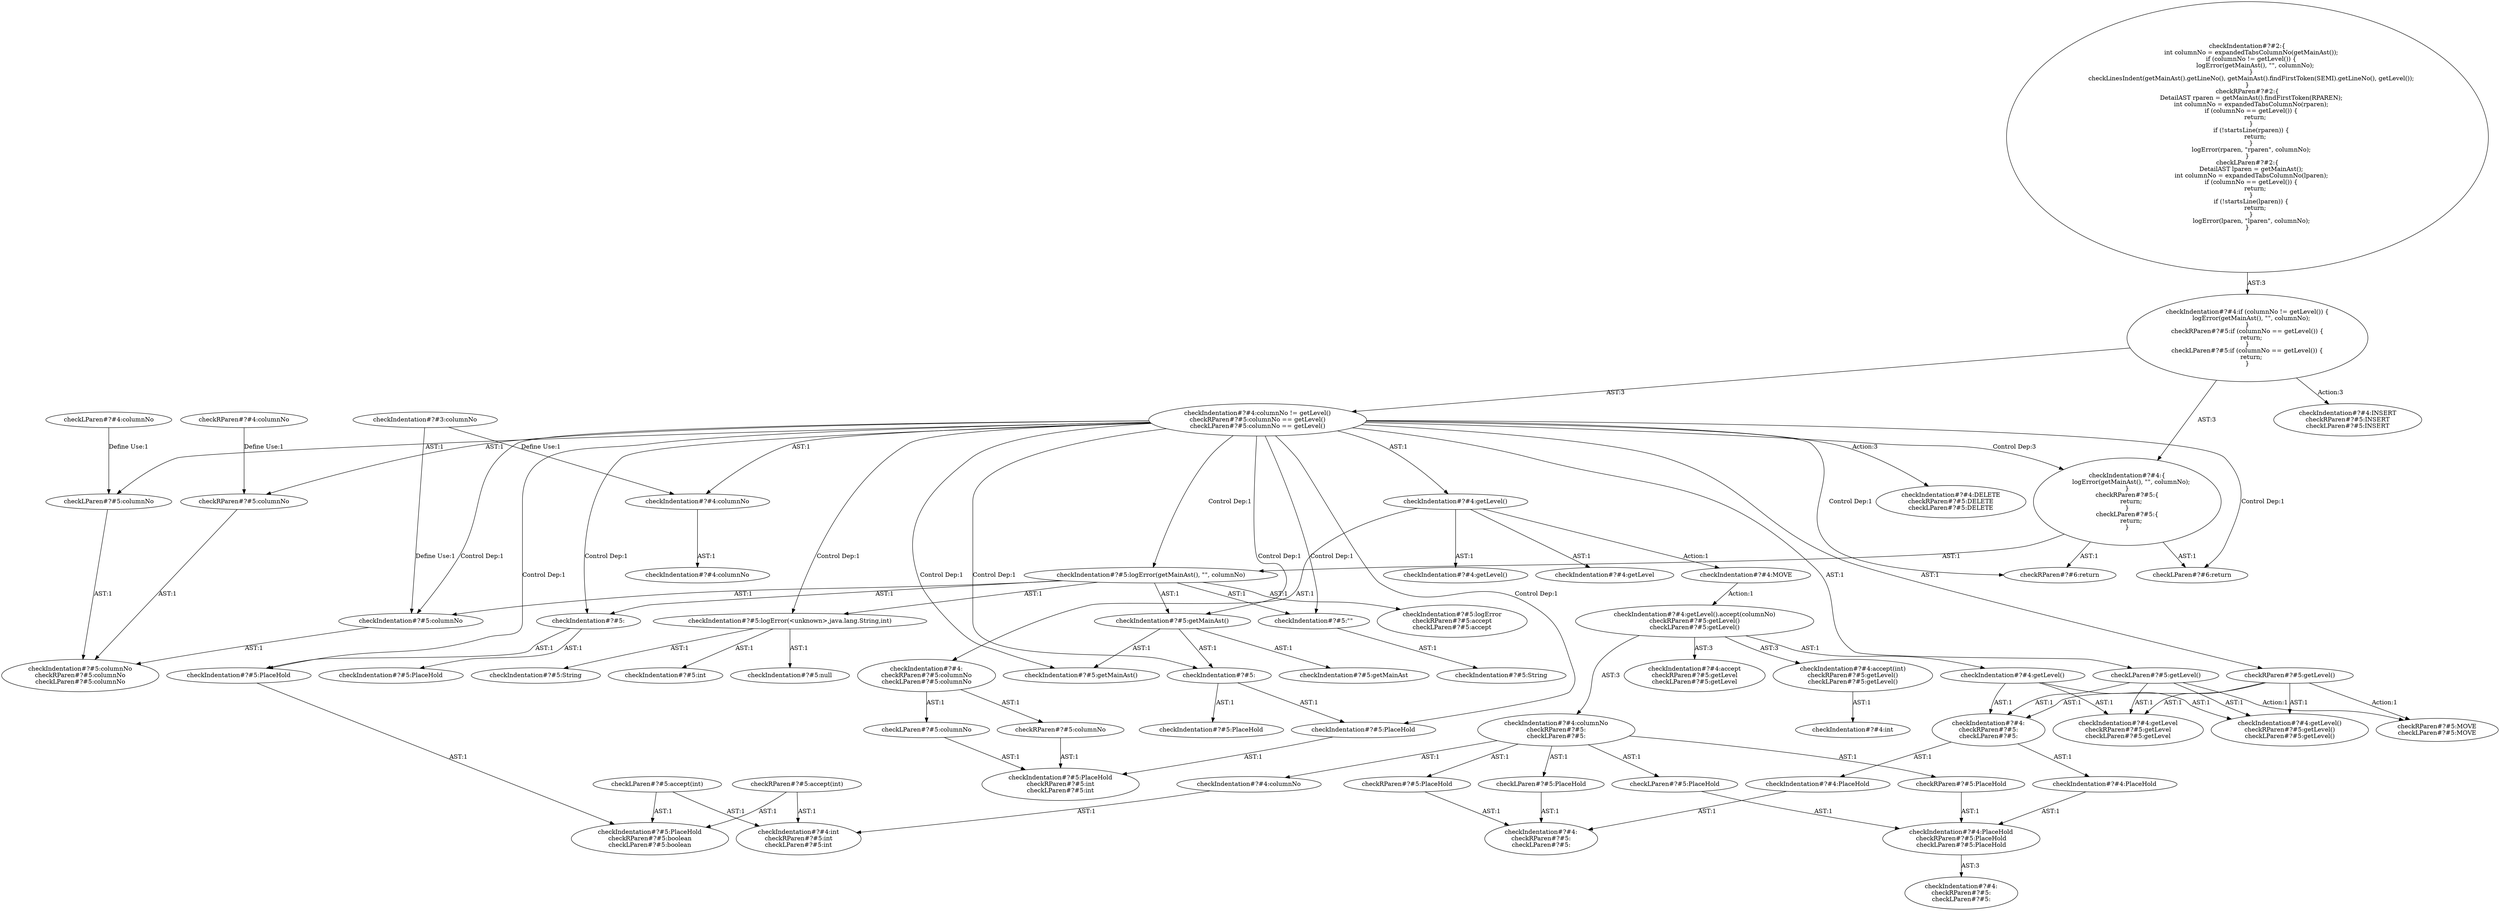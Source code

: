 digraph "Pattern" {
0 [label="checkIndentation#?#4:DELETE
checkRParen#?#5:DELETE
checkLParen#?#5:DELETE" shape=ellipse]
1 [label="checkIndentation#?#4:columnNo != getLevel()
checkRParen#?#5:columnNo == getLevel()
checkLParen#?#5:columnNo == getLevel()" shape=ellipse]
2 [label="checkIndentation#?#4:if (columnNo != getLevel()) \{
    logError(getMainAst(), \"\", columnNo);
\}
checkRParen#?#5:if (columnNo == getLevel()) \{
    return;
\}
checkLParen#?#5:if (columnNo == getLevel()) \{
    return;
\}" shape=ellipse]
3 [label="checkIndentation#?#2:\{
    int columnNo = expandedTabsColumnNo(getMainAst());
    if (columnNo != getLevel()) \{
        logError(getMainAst(), \"\", columnNo);
    \}
    checkLinesIndent(getMainAst().getLineNo(), getMainAst().findFirstToken(SEMI).getLineNo(), getLevel());
\}
checkRParen#?#2:\{
    DetailAST rparen = getMainAst().findFirstToken(RPAREN);
    int columnNo = expandedTabsColumnNo(rparen);
    if (columnNo == getLevel()) \{
        return;
    \}
    if (!startsLine(rparen)) \{
        return;
    \}
    logError(rparen, \"rparen\", columnNo);
\}
checkLParen#?#2:\{
    DetailAST lparen = getMainAst();
    int columnNo = expandedTabsColumnNo(lparen);
    if (columnNo == getLevel()) \{
        return;
    \}
    if (!startsLine(lparen)) \{
        return;
    \}
    logError(lparen, \"lparen\", columnNo);
\}" shape=ellipse]
4 [label="checkIndentation#?#4:\{
    logError(getMainAst(), \"\", columnNo);
\}
checkRParen#?#5:\{
    return;
\}
checkLParen#?#5:\{
    return;
\}" shape=ellipse]
5 [label="checkIndentation#?#4:getLevel().accept(columnNo)
checkRParen#?#5:getLevel()
checkLParen#?#5:getLevel()" shape=ellipse]
6 [label="checkIndentation#?#4:accept
checkRParen#?#5:getLevel
checkLParen#?#5:getLevel" shape=ellipse]
7 [label="checkIndentation#?#4:getLevel()" shape=ellipse]
8 [label="checkIndentation#?#4:getLevel
checkRParen#?#5:getLevel
checkLParen#?#5:getLevel" shape=ellipse]
9 [label="checkIndentation#?#4:
checkRParen#?#5:
checkLParen#?#5:" shape=ellipse]
10 [label="checkIndentation#?#4:PlaceHold" shape=ellipse]
11 [label="checkIndentation#?#4:
checkRParen#?#5:
checkLParen#?#5:" shape=ellipse]
12 [label="checkIndentation#?#4:PlaceHold" shape=ellipse]
13 [label="checkIndentation#?#4:PlaceHold
checkRParen#?#5:PlaceHold
checkLParen#?#5:PlaceHold" shape=ellipse]
14 [label="checkIndentation#?#4:
checkRParen#?#5:
checkLParen#?#5:" shape=ellipse]
15 [label="checkIndentation#?#4:getLevel()
checkRParen#?#5:getLevel()
checkLParen#?#5:getLevel()" shape=ellipse]
16 [label="checkIndentation#?#4:accept(int)
checkRParen#?#5:getLevel()
checkLParen#?#5:getLevel()" shape=ellipse]
17 [label="checkIndentation#?#4:int" shape=ellipse]
18 [label="checkIndentation#?#4:columnNo
checkRParen#?#5:
checkLParen#?#5:" shape=ellipse]
19 [label="checkIndentation#?#4:columnNo" shape=ellipse]
20 [label="checkIndentation#?#4:int
checkRParen#?#5:int
checkLParen#?#5:int" shape=ellipse]
21 [label="checkIndentation#?#5:logError(getMainAst(), \"\", columnNo)" shape=ellipse]
22 [label="checkIndentation#?#5:" shape=ellipse]
23 [label="checkIndentation#?#5:PlaceHold" shape=ellipse]
24 [label="checkIndentation#?#5:PlaceHold
checkRParen#?#5:boolean
checkLParen#?#5:boolean" shape=ellipse]
25 [label="checkIndentation#?#5:logError(<unknown>,java.lang.String,int)" shape=ellipse]
26 [label="checkIndentation#?#5:getMainAst()" shape=ellipse]
27 [label="checkIndentation#?#5:" shape=ellipse]
28 [label="checkIndentation#?#5:PlaceHold" shape=ellipse]
29 [label="checkIndentation#?#5:PlaceHold
checkRParen#?#5:int
checkLParen#?#5:int" shape=ellipse]
30 [label="checkIndentation#?#5:getMainAst()" shape=ellipse]
31 [label="checkIndentation#?#5:\"\"" shape=ellipse]
32 [label="checkIndentation#?#5:String" shape=ellipse]
33 [label="checkIndentation#?#5:columnNo" shape=ellipse]
34 [label="checkIndentation#?#5:columnNo
checkRParen#?#5:columnNo
checkLParen#?#5:columnNo" shape=ellipse]
35 [label="checkIndentation#?#5:logError
checkRParen#?#5:accept
checkLParen#?#5:accept" shape=ellipse]
36 [label="checkIndentation#?#5:PlaceHold" shape=ellipse]
37 [label="checkIndentation#?#5:null" shape=ellipse]
38 [label="checkIndentation#?#5:String" shape=ellipse]
39 [label="checkIndentation#?#5:int" shape=ellipse]
40 [label="checkIndentation#?#5:getMainAst" shape=ellipse]
41 [label="checkIndentation#?#5:PlaceHold" shape=ellipse]
42 [label="checkIndentation#?#4:INSERT
checkRParen#?#5:INSERT
checkLParen#?#5:INSERT" shape=ellipse]
43 [label="checkIndentation#?#4:columnNo" shape=ellipse]
44 [label="checkIndentation#?#3:columnNo" shape=ellipse]
45 [label="checkIndentation#?#4:columnNo" shape=ellipse]
46 [label="checkIndentation#?#4:getLevel()" shape=ellipse]
47 [label="checkIndentation#?#4:getLevel" shape=ellipse]
48 [label="checkIndentation#?#4:
checkRParen#?#5:columnNo
checkLParen#?#5:columnNo" shape=ellipse]
49 [label="checkIndentation#?#4:getLevel()" shape=ellipse]
50 [label="checkIndentation#?#4:MOVE" shape=ellipse]
51 [label="checkRParen#?#5:PlaceHold" shape=ellipse]
52 [label="checkRParen#?#6:return" shape=ellipse]
53 [label="checkRParen#?#5:columnNo" shape=ellipse]
54 [label="checkRParen#?#5:getLevel()" shape=ellipse]
55 [label="checkRParen#?#5:MOVE
checkLParen#?#5:MOVE" shape=ellipse]
56 [label="checkRParen#?#5:PlaceHold" shape=ellipse]
57 [label="checkRParen#?#5:accept(int)" shape=ellipse]
58 [label="checkRParen#?#4:columnNo" shape=ellipse]
59 [label="checkRParen#?#5:columnNo" shape=ellipse]
60 [label="checkLParen#?#5:PlaceHold" shape=ellipse]
61 [label="checkLParen#?#6:return" shape=ellipse]
62 [label="checkLParen#?#5:columnNo" shape=ellipse]
63 [label="checkLParen#?#5:getLevel()" shape=ellipse]
64 [label="checkLParen#?#5:PlaceHold" shape=ellipse]
65 [label="checkLParen#?#5:accept(int)" shape=ellipse]
66 [label="checkLParen#?#4:columnNo" shape=ellipse]
67 [label="checkLParen#?#5:columnNo" shape=ellipse]
1 -> 0 [label="Action:3"];
1 -> 43 [label="AST:1"];
1 -> 46 [label="AST:1"];
1 -> 4 [label="Control Dep:3"];
1 -> 21 [label="Control Dep:1"];
1 -> 25 [label="Control Dep:1"];
1 -> 22 [label="Control Dep:1"];
1 -> 23 [label="Control Dep:1"];
1 -> 26 [label="Control Dep:1"];
1 -> 30 [label="Control Dep:1"];
1 -> 27 [label="Control Dep:1"];
1 -> 28 [label="Control Dep:1"];
1 -> 31 [label="Control Dep:1"];
1 -> 33 [label="Control Dep:1"];
1 -> 52 [label="Control Dep:1"];
1 -> 53 [label="AST:1"];
1 -> 54 [label="AST:1"];
1 -> 61 [label="Control Dep:1"];
1 -> 62 [label="AST:1"];
1 -> 63 [label="AST:1"];
2 -> 1 [label="AST:3"];
2 -> 4 [label="AST:3"];
2 -> 42 [label="Action:3"];
3 -> 2 [label="AST:3"];
4 -> 21 [label="AST:1"];
4 -> 52 [label="AST:1"];
4 -> 61 [label="AST:1"];
5 -> 6 [label="AST:3"];
5 -> 7 [label="AST:1"];
5 -> 16 [label="AST:3"];
5 -> 18 [label="AST:3"];
7 -> 8 [label="AST:1"];
7 -> 9 [label="AST:1"];
7 -> 15 [label="AST:1"];
9 -> 10 [label="AST:1"];
9 -> 12 [label="AST:1"];
10 -> 11 [label="AST:1"];
12 -> 13 [label="AST:1"];
13 -> 14 [label="AST:3"];
16 -> 17 [label="AST:1"];
18 -> 19 [label="AST:1"];
18 -> 51 [label="AST:1"];
18 -> 56 [label="AST:1"];
18 -> 60 [label="AST:1"];
18 -> 64 [label="AST:1"];
19 -> 20 [label="AST:1"];
21 -> 35 [label="AST:1"];
21 -> 22 [label="AST:1"];
21 -> 25 [label="AST:1"];
21 -> 26 [label="AST:1"];
21 -> 31 [label="AST:1"];
21 -> 33 [label="AST:1"];
22 -> 36 [label="AST:1"];
22 -> 23 [label="AST:1"];
23 -> 24 [label="AST:1"];
25 -> 37 [label="AST:1"];
25 -> 38 [label="AST:1"];
25 -> 39 [label="AST:1"];
26 -> 40 [label="AST:1"];
26 -> 27 [label="AST:1"];
26 -> 30 [label="AST:1"];
27 -> 41 [label="AST:1"];
27 -> 28 [label="AST:1"];
28 -> 29 [label="AST:1"];
31 -> 32 [label="AST:1"];
33 -> 34 [label="AST:1"];
43 -> 45 [label="AST:1"];
44 -> 33 [label="Define Use:1"];
44 -> 43 [label="Define Use:1"];
46 -> 47 [label="AST:1"];
46 -> 48 [label="AST:1"];
46 -> 49 [label="AST:1"];
46 -> 50 [label="Action:1"];
48 -> 59 [label="AST:1"];
48 -> 67 [label="AST:1"];
50 -> 5 [label="Action:1"];
51 -> 13 [label="AST:1"];
53 -> 34 [label="AST:1"];
54 -> 8 [label="AST:1"];
54 -> 9 [label="AST:1"];
54 -> 15 [label="AST:1"];
54 -> 55 [label="Action:1"];
56 -> 11 [label="AST:1"];
57 -> 24 [label="AST:1"];
57 -> 20 [label="AST:1"];
58 -> 53 [label="Define Use:1"];
59 -> 29 [label="AST:1"];
60 -> 13 [label="AST:1"];
62 -> 34 [label="AST:1"];
63 -> 8 [label="AST:1"];
63 -> 9 [label="AST:1"];
63 -> 15 [label="AST:1"];
63 -> 55 [label="Action:1"];
64 -> 11 [label="AST:1"];
65 -> 24 [label="AST:1"];
65 -> 20 [label="AST:1"];
66 -> 62 [label="Define Use:1"];
67 -> 29 [label="AST:1"];
}